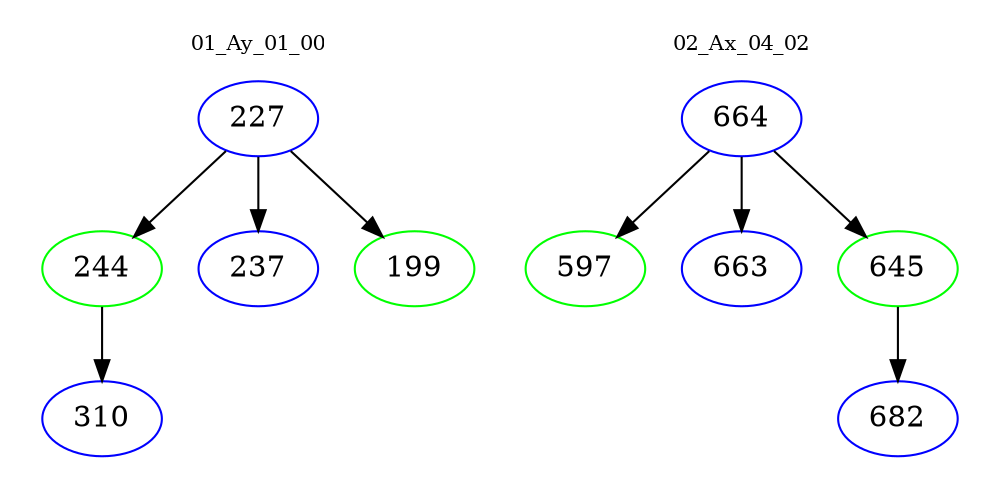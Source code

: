 digraph{
subgraph cluster_0 {
color = white
label = "01_Ay_01_00";
fontsize=10;
T0_227 [label="227", color="blue"]
T0_227 -> T0_244 [color="black"]
T0_244 [label="244", color="green"]
T0_244 -> T0_310 [color="black"]
T0_310 [label="310", color="blue"]
T0_227 -> T0_237 [color="black"]
T0_237 [label="237", color="blue"]
T0_227 -> T0_199 [color="black"]
T0_199 [label="199", color="green"]
}
subgraph cluster_1 {
color = white
label = "02_Ax_04_02";
fontsize=10;
T1_664 [label="664", color="blue"]
T1_664 -> T1_597 [color="black"]
T1_597 [label="597", color="green"]
T1_664 -> T1_663 [color="black"]
T1_663 [label="663", color="blue"]
T1_664 -> T1_645 [color="black"]
T1_645 [label="645", color="green"]
T1_645 -> T1_682 [color="black"]
T1_682 [label="682", color="blue"]
}
}
